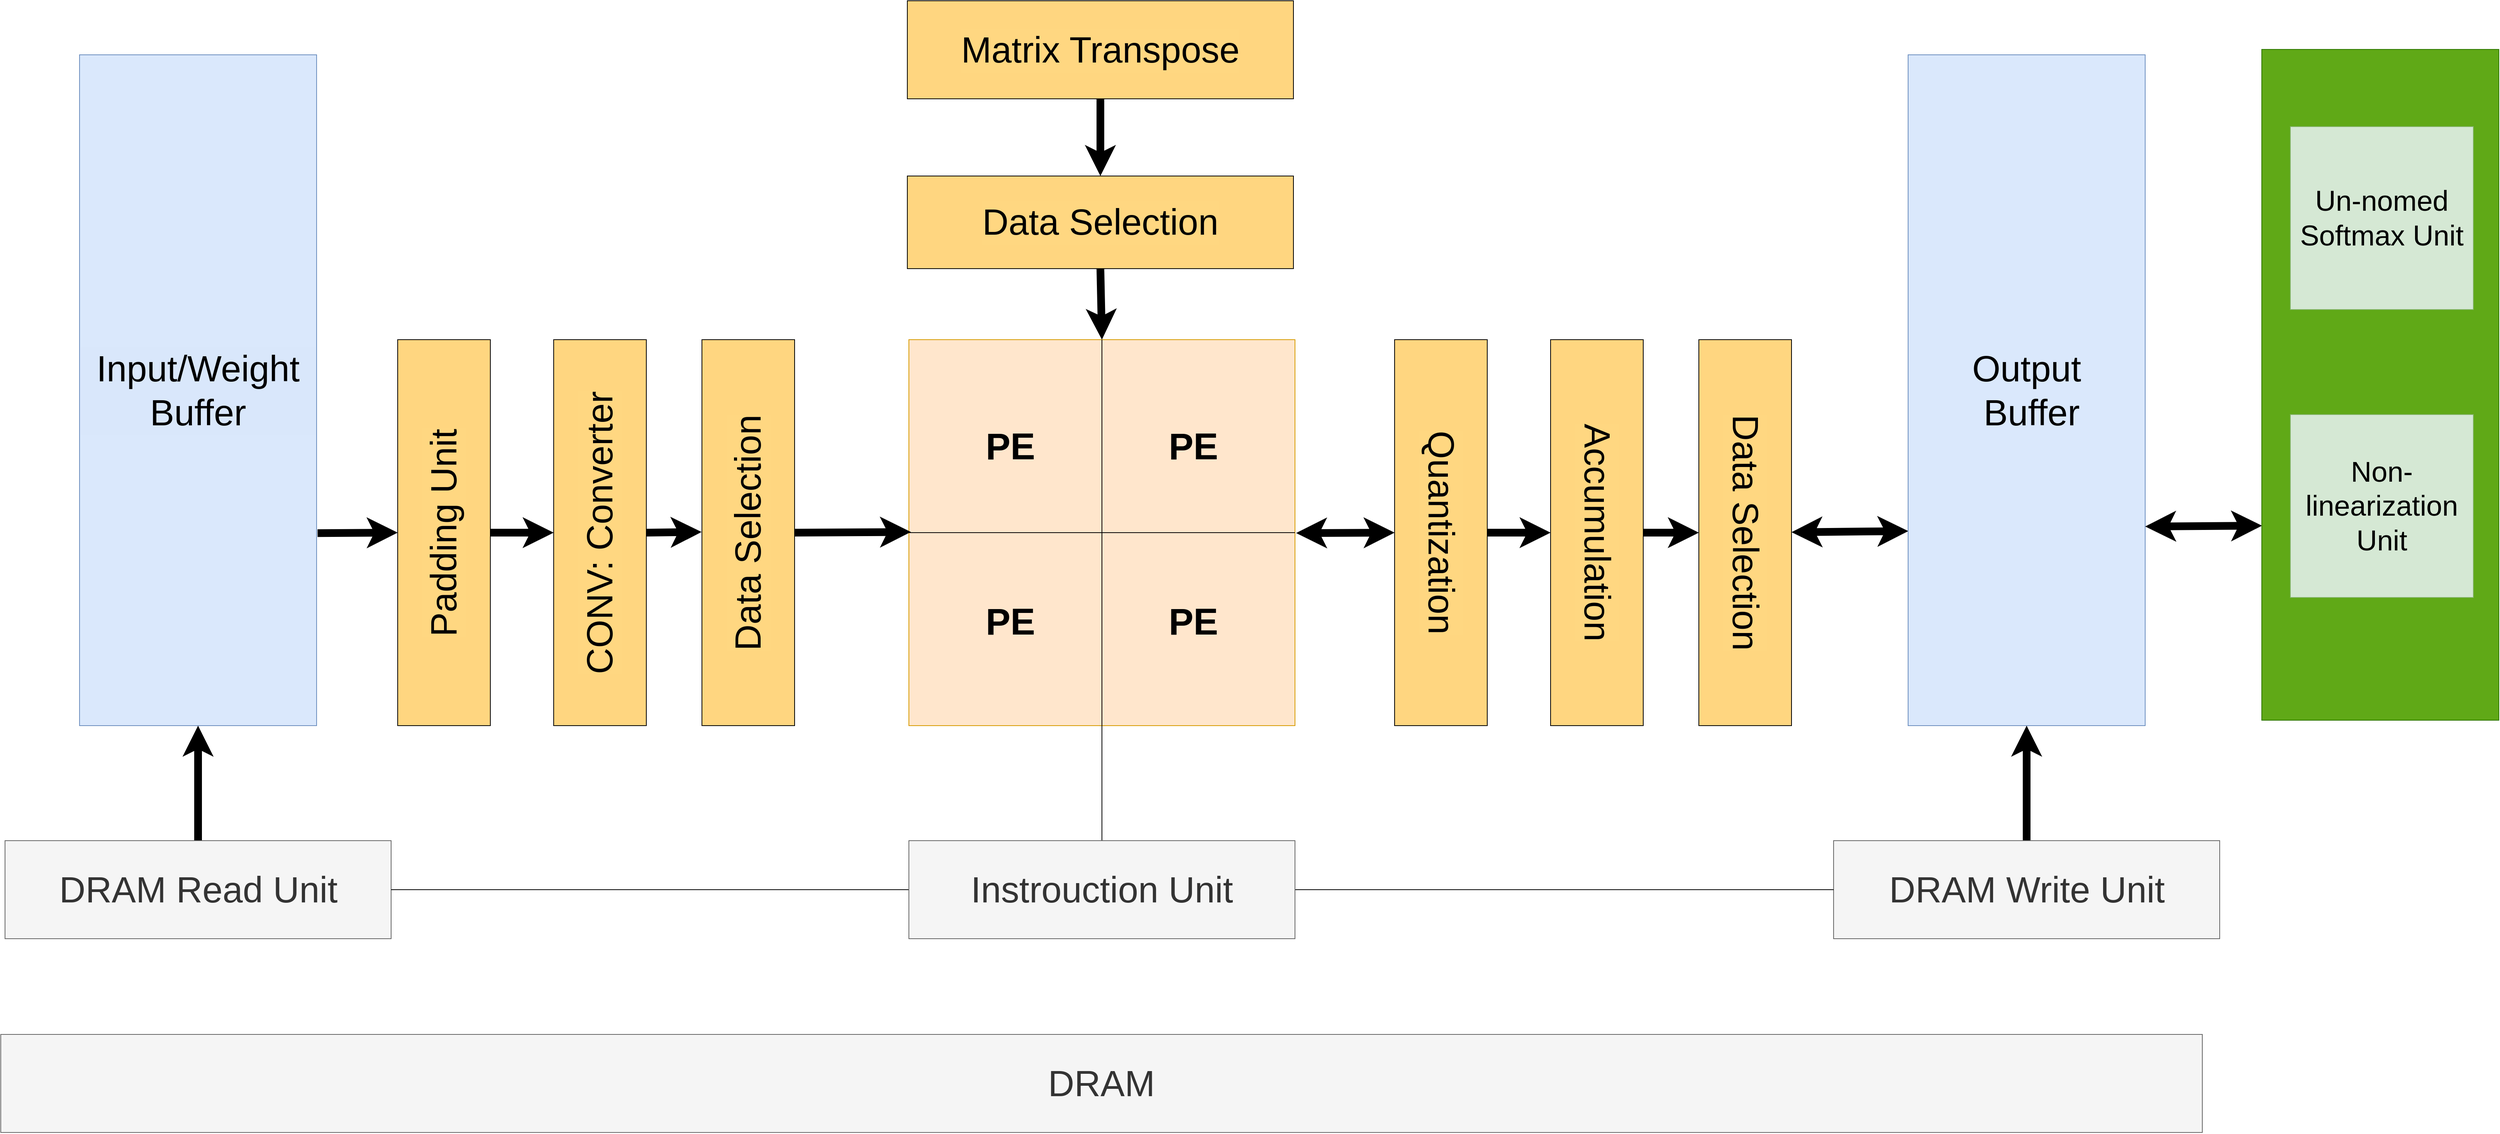 <mxfile version="26.0.15">
  <diagram name="第 1 页" id="Nd0luwe751ldXixgn1Fn">
    <mxGraphModel dx="5297" dy="2651" grid="0" gridSize="10" guides="1" tooltips="1" connect="1" arrows="1" fold="1" page="0" pageScale="1" pageWidth="827" pageHeight="1169" math="0" shadow="0">
      <root>
        <mxCell id="0" />
        <mxCell id="1" parent="0" />
        <mxCell id="yzDa2cLeqAPFEKQedceI-1" value="" style="whiteSpace=wrap;html=1;aspect=fixed;fillColor=#ffe6cc;strokeColor=#d79b00;" vertex="1" parent="1">
          <mxGeometry x="-3" y="51" width="500" height="500" as="geometry" />
        </mxCell>
        <mxCell id="yzDa2cLeqAPFEKQedceI-3" style="edgeStyle=none;curved=1;rounded=0;orthogonalLoop=1;jettySize=auto;html=1;exitX=0;exitY=0.5;exitDx=0;exitDy=0;entryX=1;entryY=0.5;entryDx=0;entryDy=0;fontSize=12;startSize=8;endSize=8;endArrow=none;startFill=0;" edge="1" parent="1" source="yzDa2cLeqAPFEKQedceI-1" target="yzDa2cLeqAPFEKQedceI-1">
          <mxGeometry relative="1" as="geometry" />
        </mxCell>
        <mxCell id="yzDa2cLeqAPFEKQedceI-4" style="edgeStyle=none;curved=1;rounded=0;orthogonalLoop=1;jettySize=auto;html=1;exitX=0.5;exitY=0;exitDx=0;exitDy=0;entryX=0.5;entryY=1;entryDx=0;entryDy=0;fontSize=12;startSize=8;endSize=8;endArrow=none;startFill=0;" edge="1" parent="1" source="yzDa2cLeqAPFEKQedceI-1" target="yzDa2cLeqAPFEKQedceI-1">
          <mxGeometry relative="1" as="geometry" />
        </mxCell>
        <mxCell id="yzDa2cLeqAPFEKQedceI-21" style="edgeStyle=none;curved=1;rounded=0;orthogonalLoop=1;jettySize=auto;html=1;exitX=0;exitY=0.5;exitDx=0;exitDy=0;fontSize=12;startSize=8;endSize=8;strokeWidth=10;" edge="1" parent="1" source="yzDa2cLeqAPFEKQedceI-8">
          <mxGeometry relative="1" as="geometry">
            <mxPoint x="-0.333" y="300.111" as="targetPoint" />
          </mxGeometry>
        </mxCell>
        <mxCell id="yzDa2cLeqAPFEKQedceI-8" value="Data Selection" style="rounded=0;whiteSpace=wrap;html=1;direction=west;horizontal=0;fontSize=47;labelBackgroundColor=light-dark(#ffd781, #ededed);fillColor=light-dark(#ffd680, #ededed);" vertex="1" parent="1">
          <mxGeometry x="-271" y="51" width="120" height="500" as="geometry" />
        </mxCell>
        <mxCell id="yzDa2cLeqAPFEKQedceI-20" style="edgeStyle=none;curved=1;rounded=0;orthogonalLoop=1;jettySize=auto;html=1;exitX=0;exitY=0.5;exitDx=0;exitDy=0;fontSize=12;startSize=8;endSize=8;strokeWidth=10;" edge="1" parent="1" source="yzDa2cLeqAPFEKQedceI-9">
          <mxGeometry relative="1" as="geometry">
            <mxPoint x="-271.444" y="300.111" as="targetPoint" />
          </mxGeometry>
        </mxCell>
        <mxCell id="yzDa2cLeqAPFEKQedceI-9" value="CONV: Converter" style="rounded=0;whiteSpace=wrap;html=1;direction=west;horizontal=0;fontSize=47;labelBackgroundColor=light-dark(#ffd781, #ededed);fillColor=light-dark(#ffd680, #ededed);" vertex="1" parent="1">
          <mxGeometry x="-463" y="51" width="120" height="500" as="geometry" />
        </mxCell>
        <mxCell id="yzDa2cLeqAPFEKQedceI-17" style="edgeStyle=none;curved=1;rounded=0;orthogonalLoop=1;jettySize=auto;html=1;exitX=0;exitY=0.5;exitDx=0;exitDy=0;entryX=1;entryY=0.5;entryDx=0;entryDy=0;fontSize=12;startSize=8;endSize=8;strokeWidth=10;" edge="1" parent="1" source="yzDa2cLeqAPFEKQedceI-10" target="yzDa2cLeqAPFEKQedceI-9">
          <mxGeometry relative="1" as="geometry" />
        </mxCell>
        <mxCell id="yzDa2cLeqAPFEKQedceI-10" value="Padding Unit" style="rounded=0;whiteSpace=wrap;html=1;direction=west;horizontal=0;fontSize=47;labelBackgroundColor=light-dark(#ffd781, #ededed);fillColor=light-dark(#ffd680, #ededed);" vertex="1" parent="1">
          <mxGeometry x="-665" y="51" width="120" height="500" as="geometry" />
        </mxCell>
        <mxCell id="yzDa2cLeqAPFEKQedceI-19" style="edgeStyle=none;curved=1;rounded=0;orthogonalLoop=1;jettySize=auto;html=1;exitX=0;exitY=0.5;exitDx=0;exitDy=0;entryX=1;entryY=0.5;entryDx=0;entryDy=0;fontSize=12;startSize=8;endSize=8;strokeWidth=10;" edge="1" parent="1" source="yzDa2cLeqAPFEKQedceI-12" target="yzDa2cLeqAPFEKQedceI-13">
          <mxGeometry relative="1" as="geometry" />
        </mxCell>
        <mxCell id="yzDa2cLeqAPFEKQedceI-12" value="Matrix Transpose" style="rounded=0;whiteSpace=wrap;html=1;direction=north;horizontal=1;fontSize=47;labelBackgroundColor=light-dark(#ffd781, #ededed);fillColor=light-dark(#ffd680, #ededed);" vertex="1" parent="1">
          <mxGeometry x="-5" y="-388" width="500" height="127" as="geometry" />
        </mxCell>
        <mxCell id="yzDa2cLeqAPFEKQedceI-18" style="edgeStyle=none;curved=1;rounded=0;orthogonalLoop=1;jettySize=auto;html=1;exitX=0;exitY=0.5;exitDx=0;exitDy=0;entryX=0.5;entryY=0;entryDx=0;entryDy=0;fontSize=12;startSize=8;endSize=8;strokeWidth=10;" edge="1" parent="1" source="yzDa2cLeqAPFEKQedceI-13" target="yzDa2cLeqAPFEKQedceI-1">
          <mxGeometry relative="1" as="geometry" />
        </mxCell>
        <mxCell id="yzDa2cLeqAPFEKQedceI-13" value="Data Selection" style="rounded=0;whiteSpace=wrap;html=1;direction=north;horizontal=1;fontSize=47;labelBackgroundColor=light-dark(#ffd781, #ededed);fillColor=light-dark(#ffd680, #ededed);" vertex="1" parent="1">
          <mxGeometry x="-5" y="-161" width="500" height="120" as="geometry" />
        </mxCell>
        <mxCell id="yzDa2cLeqAPFEKQedceI-26" value="" style="edgeStyle=none;curved=1;rounded=0;orthogonalLoop=1;jettySize=auto;html=1;fontSize=12;startSize=8;endSize=8;strokeWidth=10;" edge="1" parent="1" source="yzDa2cLeqAPFEKQedceI-14" target="yzDa2cLeqAPFEKQedceI-15">
          <mxGeometry relative="1" as="geometry" />
        </mxCell>
        <mxCell id="yzDa2cLeqAPFEKQedceI-14" value="Accumulation" style="rounded=0;whiteSpace=wrap;html=1;direction=east;horizontal=0;fontSize=47;labelBackgroundColor=light-dark(#ffd781, #ededed);fillColor=light-dark(#ffd680, #ededed);flipH=0;flipV=0;rotation=-180;" vertex="1" parent="1">
          <mxGeometry x="828" y="51" width="120" height="500" as="geometry" />
        </mxCell>
        <mxCell id="yzDa2cLeqAPFEKQedceI-31" value="" style="edgeStyle=none;curved=1;rounded=0;orthogonalLoop=1;jettySize=auto;html=1;fontSize=12;startSize=8;endSize=8;entryX=0.999;entryY=0.29;entryDx=0;entryDy=0;entryPerimeter=0;startArrow=classic;startFill=1;strokeWidth=10;" edge="1" parent="1" source="yzDa2cLeqAPFEKQedceI-15" target="yzDa2cLeqAPFEKQedceI-30">
          <mxGeometry relative="1" as="geometry" />
        </mxCell>
        <mxCell id="yzDa2cLeqAPFEKQedceI-15" value="Data Selection" style="rounded=0;whiteSpace=wrap;html=1;direction=west;horizontal=0;fontSize=47;labelBackgroundColor=light-dark(#ffd781, #ededed);fillColor=light-dark(#ffd680, #ededed);flipH=1;flipV=0;rotation=-180;" vertex="1" parent="1">
          <mxGeometry x="1020" y="51" width="120" height="500" as="geometry" />
        </mxCell>
        <mxCell id="yzDa2cLeqAPFEKQedceI-22" style="edgeStyle=none;curved=1;rounded=0;orthogonalLoop=1;jettySize=auto;html=1;exitX=0;exitY=0.5;exitDx=0;exitDy=0;fontSize=12;startSize=8;endSize=8;strokeWidth=10;startArrow=classic;startFill=1;" edge="1" parent="1" source="yzDa2cLeqAPFEKQedceI-16">
          <mxGeometry relative="1" as="geometry">
            <mxPoint x="498.455" y="301.545" as="targetPoint" />
          </mxGeometry>
        </mxCell>
        <mxCell id="yzDa2cLeqAPFEKQedceI-25" value="" style="edgeStyle=none;curved=1;rounded=0;orthogonalLoop=1;jettySize=auto;html=1;fontSize=12;startSize=8;endSize=8;strokeWidth=10;" edge="1" parent="1" source="yzDa2cLeqAPFEKQedceI-16" target="yzDa2cLeqAPFEKQedceI-14">
          <mxGeometry relative="1" as="geometry" />
        </mxCell>
        <mxCell id="yzDa2cLeqAPFEKQedceI-16" value="Quantization" style="rounded=0;whiteSpace=wrap;html=1;direction=west;horizontal=0;fontSize=47;labelBackgroundColor=light-dark(#ffd781, #ededed);fillColor=light-dark(#ffd680, #ededed);flipH=0;flipV=0;rotation=-180;" vertex="1" parent="1">
          <mxGeometry x="626" y="51" width="120" height="500" as="geometry" />
        </mxCell>
        <mxCell id="yzDa2cLeqAPFEKQedceI-27" value="Input/Weight Buffer" style="rounded=0;whiteSpace=wrap;html=1;direction=west;horizontal=1;fontSize=47;labelBackgroundColor=light-dark(#d9e7fb, #ededed);fillColor=#dae8fc;strokeColor=#6c8ebf;" vertex="1" parent="1">
          <mxGeometry x="-1077" y="-318" width="307" height="869" as="geometry" />
        </mxCell>
        <mxCell id="yzDa2cLeqAPFEKQedceI-29" style="edgeStyle=none;curved=1;rounded=0;orthogonalLoop=1;jettySize=auto;html=1;exitX=1;exitY=0.5;exitDx=0;exitDy=0;entryX=-0.004;entryY=0.287;entryDx=0;entryDy=0;entryPerimeter=0;fontSize=12;startSize=8;endSize=8;endArrow=none;startFill=1;startArrow=classic;strokeWidth=10;" edge="1" parent="1" source="yzDa2cLeqAPFEKQedceI-10" target="yzDa2cLeqAPFEKQedceI-27">
          <mxGeometry relative="1" as="geometry" />
        </mxCell>
        <mxCell id="yzDa2cLeqAPFEKQedceI-30" value="Output&lt;div&gt;&amp;nbsp;Buffer&lt;/div&gt;" style="rounded=0;whiteSpace=wrap;html=1;direction=west;horizontal=1;fontSize=47;labelBackgroundColor=light-dark(#dae8fc, #ededed);fillColor=#dae8fc;strokeColor=#6c8ebf;" vertex="1" parent="1">
          <mxGeometry x="1291" y="-318" width="307" height="869" as="geometry" />
        </mxCell>
        <mxCell id="yzDa2cLeqAPFEKQedceI-32" value="&lt;font style=&quot;font-size: 48px;&quot;&gt;PE&lt;/font&gt;" style="text;strokeColor=none;fillColor=none;html=1;fontSize=24;fontStyle=1;verticalAlign=middle;align=center;" vertex="1" parent="1">
          <mxGeometry x="38" y="135" width="180" height="108" as="geometry" />
        </mxCell>
        <mxCell id="yzDa2cLeqAPFEKQedceI-33" value="&lt;font style=&quot;font-size: 48px;&quot;&gt;PE&lt;/font&gt;" style="text;strokeColor=none;fillColor=none;html=1;fontSize=24;fontStyle=1;verticalAlign=middle;align=center;" vertex="1" parent="1">
          <mxGeometry x="275" y="135" width="180" height="108" as="geometry" />
        </mxCell>
        <mxCell id="yzDa2cLeqAPFEKQedceI-34" value="&lt;font style=&quot;font-size: 48px;&quot;&gt;PE&lt;/font&gt;" style="text;strokeColor=none;fillColor=none;html=1;fontSize=24;fontStyle=1;verticalAlign=middle;align=center;" vertex="1" parent="1">
          <mxGeometry x="38" y="362" width="180" height="108" as="geometry" />
        </mxCell>
        <mxCell id="yzDa2cLeqAPFEKQedceI-35" value="&lt;font style=&quot;font-size: 48px;&quot;&gt;PE&lt;/font&gt;" style="text;strokeColor=none;fillColor=none;html=1;fontSize=24;fontStyle=1;verticalAlign=middle;align=center;" vertex="1" parent="1">
          <mxGeometry x="275" y="362" width="180" height="108" as="geometry" />
        </mxCell>
        <mxCell id="yzDa2cLeqAPFEKQedceI-36" value="" style="edgeStyle=none;curved=1;rounded=0;orthogonalLoop=1;jettySize=auto;html=1;fontSize=12;startSize=8;endSize=8;entryX=0.999;entryY=0.29;entryDx=0;entryDy=0;entryPerimeter=0;startArrow=classic;startFill=1;strokeWidth=10;" edge="1" target="yzDa2cLeqAPFEKQedceI-37" parent="1">
          <mxGeometry relative="1" as="geometry">
            <mxPoint x="1598" y="293" as="sourcePoint" />
          </mxGeometry>
        </mxCell>
        <mxCell id="yzDa2cLeqAPFEKQedceI-37" value="" style="rounded=0;whiteSpace=wrap;html=1;direction=west;horizontal=1;fontSize=47;labelBackgroundColor=light-dark(#dae8fc, #ededed);fillColor=#60a917;strokeColor=#2D7600;fontColor=#ffffff;" vertex="1" parent="1">
          <mxGeometry x="1749" y="-325" width="307" height="869" as="geometry" />
        </mxCell>
        <mxCell id="yzDa2cLeqAPFEKQedceI-39" value="&lt;font style=&quot;font-size: 37px;&quot;&gt;Un-nomed Softmax Unit&lt;/font&gt;" style="whiteSpace=wrap;html=1;aspect=fixed;fillColor=#d5e8d4;strokeColor=#82b366;" vertex="1" parent="1">
          <mxGeometry x="1786" y="-225" width="237" height="237" as="geometry" />
        </mxCell>
        <mxCell id="yzDa2cLeqAPFEKQedceI-40" value="&lt;font style=&quot;font-size: 37px;&quot;&gt;Non-linearization Unit&lt;/font&gt;" style="whiteSpace=wrap;html=1;aspect=fixed;fillColor=#d5e8d4;strokeColor=#82b366;" vertex="1" parent="1">
          <mxGeometry x="1786" y="148" width="237" height="237" as="geometry" />
        </mxCell>
        <mxCell id="yzDa2cLeqAPFEKQedceI-43" style="edgeStyle=none;curved=1;rounded=0;orthogonalLoop=1;jettySize=auto;html=1;entryX=0.5;entryY=0;entryDx=0;entryDy=0;fontSize=12;startSize=8;endSize=8;strokeWidth=10;" edge="1" parent="1" source="yzDa2cLeqAPFEKQedceI-41" target="yzDa2cLeqAPFEKQedceI-27">
          <mxGeometry relative="1" as="geometry" />
        </mxCell>
        <mxCell id="yzDa2cLeqAPFEKQedceI-41" value="DRAM Read Unit" style="rounded=0;whiteSpace=wrap;html=1;direction=north;horizontal=1;fontSize=47;labelBackgroundColor=light-dark(#f5f5f5, #ededed);fillColor=#f5f5f5;fontColor=#333333;strokeColor=#666666;" vertex="1" parent="1">
          <mxGeometry x="-1173.5" y="700" width="500" height="127" as="geometry" />
        </mxCell>
        <mxCell id="yzDa2cLeqAPFEKQedceI-44" style="edgeStyle=none;curved=1;rounded=0;orthogonalLoop=1;jettySize=auto;html=1;exitX=1;exitY=0.5;exitDx=0;exitDy=0;entryX=0.5;entryY=0;entryDx=0;entryDy=0;fontSize=12;startSize=8;endSize=8;strokeWidth=10;" edge="1" parent="1" source="yzDa2cLeqAPFEKQedceI-42" target="yzDa2cLeqAPFEKQedceI-30">
          <mxGeometry relative="1" as="geometry" />
        </mxCell>
        <mxCell id="yzDa2cLeqAPFEKQedceI-42" value="DRAM Write Unit" style="rounded=0;whiteSpace=wrap;html=1;direction=north;horizontal=1;fontSize=47;labelBackgroundColor=light-dark(#f5f5f5, #ededed);fillColor=#f5f5f5;fontColor=#333333;strokeColor=#666666;" vertex="1" parent="1">
          <mxGeometry x="1194.5" y="700" width="500" height="127" as="geometry" />
        </mxCell>
        <mxCell id="yzDa2cLeqAPFEKQedceI-46" style="edgeStyle=none;curved=1;rounded=0;orthogonalLoop=1;jettySize=auto;html=1;entryX=0.5;entryY=1;entryDx=0;entryDy=0;fontSize=12;startSize=8;endSize=8;endArrow=none;startFill=0;" edge="1" parent="1" source="yzDa2cLeqAPFEKQedceI-45" target="yzDa2cLeqAPFEKQedceI-41">
          <mxGeometry relative="1" as="geometry" />
        </mxCell>
        <mxCell id="yzDa2cLeqAPFEKQedceI-47" style="edgeStyle=none;curved=1;rounded=0;orthogonalLoop=1;jettySize=auto;html=1;entryX=0.5;entryY=0;entryDx=0;entryDy=0;fontSize=12;startSize=8;endSize=8;endArrow=none;startFill=0;" edge="1" parent="1" source="yzDa2cLeqAPFEKQedceI-45" target="yzDa2cLeqAPFEKQedceI-42">
          <mxGeometry relative="1" as="geometry" />
        </mxCell>
        <mxCell id="yzDa2cLeqAPFEKQedceI-48" style="edgeStyle=none;curved=1;rounded=0;orthogonalLoop=1;jettySize=auto;html=1;fontSize=12;startSize=8;endSize=8;endArrow=none;startFill=0;entryX=0.5;entryY=1;entryDx=0;entryDy=0;" edge="1" parent="1" source="yzDa2cLeqAPFEKQedceI-45" target="yzDa2cLeqAPFEKQedceI-1">
          <mxGeometry relative="1" as="geometry">
            <mxPoint x="245" y="540.429" as="targetPoint" />
          </mxGeometry>
        </mxCell>
        <mxCell id="yzDa2cLeqAPFEKQedceI-45" value="Instrouction Unit" style="rounded=0;whiteSpace=wrap;html=1;direction=north;horizontal=1;fontSize=47;labelBackgroundColor=light-dark(#f5f5f5, #ededed);fillColor=#f5f5f5;fontColor=#333333;strokeColor=#666666;" vertex="1" parent="1">
          <mxGeometry x="-3" y="700" width="500" height="127" as="geometry" />
        </mxCell>
        <mxCell id="yzDa2cLeqAPFEKQedceI-50" value="DRAM" style="rounded=0;whiteSpace=wrap;html=1;direction=north;horizontal=1;fontSize=47;labelBackgroundColor=light-dark(#f5f5f5, #ededed);fillColor=#f5f5f5;fontColor=#333333;strokeColor=#666666;" vertex="1" parent="1">
          <mxGeometry x="-1179" y="951" width="2851" height="127" as="geometry" />
        </mxCell>
      </root>
    </mxGraphModel>
  </diagram>
</mxfile>

